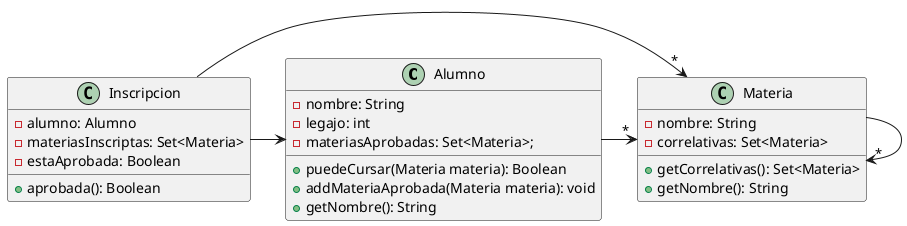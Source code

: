 @startuml
class Alumno
class Materia
class Inscripcion

Alumno -> "*" Materia
Inscripcion -> "*" Materia
Materia -> "*" Materia
Inscripcion -> Alumno

class Alumno{
    - nombre: String
    - legajo: int
    - materiasAprobadas: Set<Materia>;
    + puedeCursar(Materia materia): Boolean
    + addMateriaAprobada(Materia materia): void
    + getNombre(): String
}
class Materia{
     - nombre: String
     - correlativas: Set<Materia>
     + getCorrelativas(): Set<Materia>
     + getNombre(): String
}
class Inscripcion{
        - alumno: Alumno
        - materiasInscriptas: Set<Materia>
        - estaAprobada: Boolean
        + aprobada(): Boolean
}
@enduml
